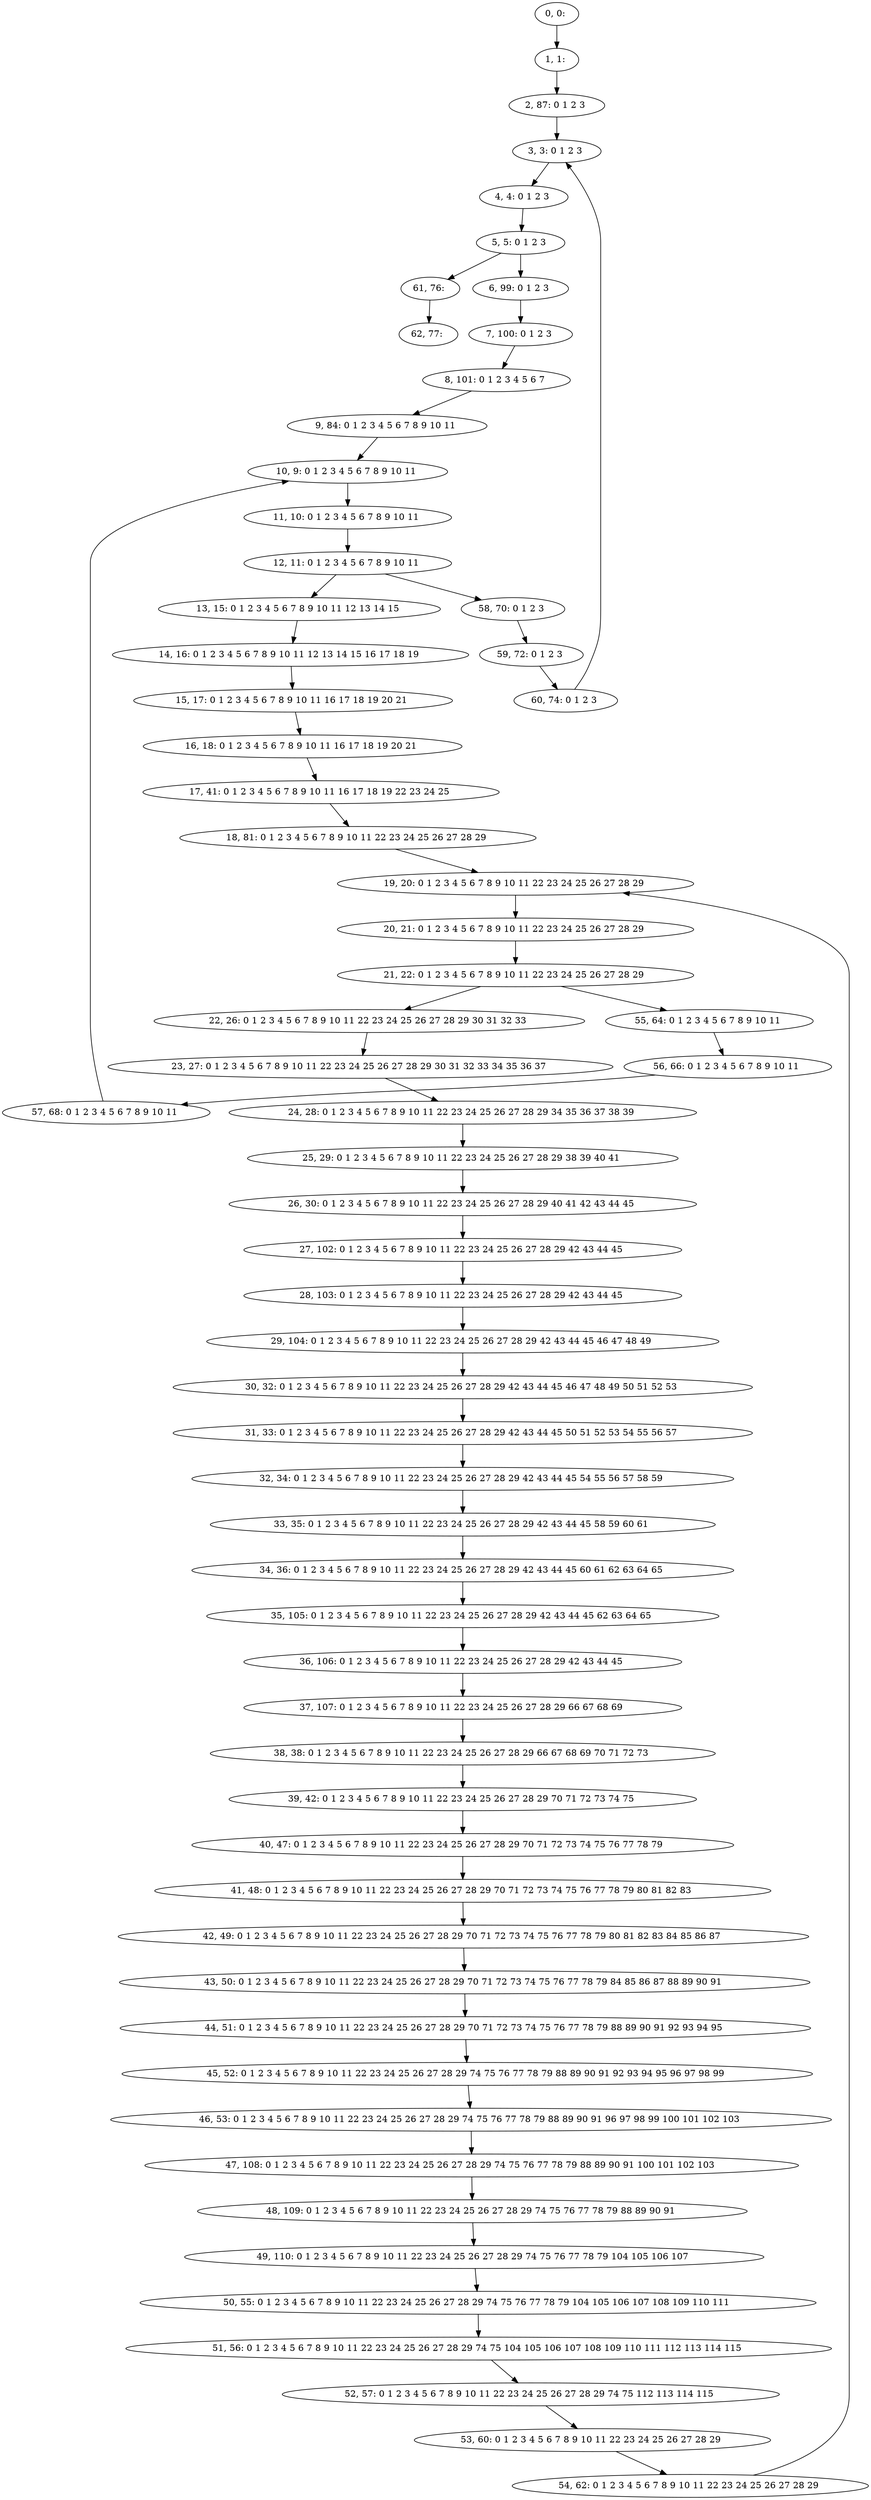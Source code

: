 digraph G {
0[label="0, 0: "];
1[label="1, 1: "];
2[label="2, 87: 0 1 2 3 "];
3[label="3, 3: 0 1 2 3 "];
4[label="4, 4: 0 1 2 3 "];
5[label="5, 5: 0 1 2 3 "];
6[label="6, 99: 0 1 2 3 "];
7[label="7, 100: 0 1 2 3 "];
8[label="8, 101: 0 1 2 3 4 5 6 7 "];
9[label="9, 84: 0 1 2 3 4 5 6 7 8 9 10 11 "];
10[label="10, 9: 0 1 2 3 4 5 6 7 8 9 10 11 "];
11[label="11, 10: 0 1 2 3 4 5 6 7 8 9 10 11 "];
12[label="12, 11: 0 1 2 3 4 5 6 7 8 9 10 11 "];
13[label="13, 15: 0 1 2 3 4 5 6 7 8 9 10 11 12 13 14 15 "];
14[label="14, 16: 0 1 2 3 4 5 6 7 8 9 10 11 12 13 14 15 16 17 18 19 "];
15[label="15, 17: 0 1 2 3 4 5 6 7 8 9 10 11 16 17 18 19 20 21 "];
16[label="16, 18: 0 1 2 3 4 5 6 7 8 9 10 11 16 17 18 19 20 21 "];
17[label="17, 41: 0 1 2 3 4 5 6 7 8 9 10 11 16 17 18 19 22 23 24 25 "];
18[label="18, 81: 0 1 2 3 4 5 6 7 8 9 10 11 22 23 24 25 26 27 28 29 "];
19[label="19, 20: 0 1 2 3 4 5 6 7 8 9 10 11 22 23 24 25 26 27 28 29 "];
20[label="20, 21: 0 1 2 3 4 5 6 7 8 9 10 11 22 23 24 25 26 27 28 29 "];
21[label="21, 22: 0 1 2 3 4 5 6 7 8 9 10 11 22 23 24 25 26 27 28 29 "];
22[label="22, 26: 0 1 2 3 4 5 6 7 8 9 10 11 22 23 24 25 26 27 28 29 30 31 32 33 "];
23[label="23, 27: 0 1 2 3 4 5 6 7 8 9 10 11 22 23 24 25 26 27 28 29 30 31 32 33 34 35 36 37 "];
24[label="24, 28: 0 1 2 3 4 5 6 7 8 9 10 11 22 23 24 25 26 27 28 29 34 35 36 37 38 39 "];
25[label="25, 29: 0 1 2 3 4 5 6 7 8 9 10 11 22 23 24 25 26 27 28 29 38 39 40 41 "];
26[label="26, 30: 0 1 2 3 4 5 6 7 8 9 10 11 22 23 24 25 26 27 28 29 40 41 42 43 44 45 "];
27[label="27, 102: 0 1 2 3 4 5 6 7 8 9 10 11 22 23 24 25 26 27 28 29 42 43 44 45 "];
28[label="28, 103: 0 1 2 3 4 5 6 7 8 9 10 11 22 23 24 25 26 27 28 29 42 43 44 45 "];
29[label="29, 104: 0 1 2 3 4 5 6 7 8 9 10 11 22 23 24 25 26 27 28 29 42 43 44 45 46 47 48 49 "];
30[label="30, 32: 0 1 2 3 4 5 6 7 8 9 10 11 22 23 24 25 26 27 28 29 42 43 44 45 46 47 48 49 50 51 52 53 "];
31[label="31, 33: 0 1 2 3 4 5 6 7 8 9 10 11 22 23 24 25 26 27 28 29 42 43 44 45 50 51 52 53 54 55 56 57 "];
32[label="32, 34: 0 1 2 3 4 5 6 7 8 9 10 11 22 23 24 25 26 27 28 29 42 43 44 45 54 55 56 57 58 59 "];
33[label="33, 35: 0 1 2 3 4 5 6 7 8 9 10 11 22 23 24 25 26 27 28 29 42 43 44 45 58 59 60 61 "];
34[label="34, 36: 0 1 2 3 4 5 6 7 8 9 10 11 22 23 24 25 26 27 28 29 42 43 44 45 60 61 62 63 64 65 "];
35[label="35, 105: 0 1 2 3 4 5 6 7 8 9 10 11 22 23 24 25 26 27 28 29 42 43 44 45 62 63 64 65 "];
36[label="36, 106: 0 1 2 3 4 5 6 7 8 9 10 11 22 23 24 25 26 27 28 29 42 43 44 45 "];
37[label="37, 107: 0 1 2 3 4 5 6 7 8 9 10 11 22 23 24 25 26 27 28 29 66 67 68 69 "];
38[label="38, 38: 0 1 2 3 4 5 6 7 8 9 10 11 22 23 24 25 26 27 28 29 66 67 68 69 70 71 72 73 "];
39[label="39, 42: 0 1 2 3 4 5 6 7 8 9 10 11 22 23 24 25 26 27 28 29 70 71 72 73 74 75 "];
40[label="40, 47: 0 1 2 3 4 5 6 7 8 9 10 11 22 23 24 25 26 27 28 29 70 71 72 73 74 75 76 77 78 79 "];
41[label="41, 48: 0 1 2 3 4 5 6 7 8 9 10 11 22 23 24 25 26 27 28 29 70 71 72 73 74 75 76 77 78 79 80 81 82 83 "];
42[label="42, 49: 0 1 2 3 4 5 6 7 8 9 10 11 22 23 24 25 26 27 28 29 70 71 72 73 74 75 76 77 78 79 80 81 82 83 84 85 86 87 "];
43[label="43, 50: 0 1 2 3 4 5 6 7 8 9 10 11 22 23 24 25 26 27 28 29 70 71 72 73 74 75 76 77 78 79 84 85 86 87 88 89 90 91 "];
44[label="44, 51: 0 1 2 3 4 5 6 7 8 9 10 11 22 23 24 25 26 27 28 29 70 71 72 73 74 75 76 77 78 79 88 89 90 91 92 93 94 95 "];
45[label="45, 52: 0 1 2 3 4 5 6 7 8 9 10 11 22 23 24 25 26 27 28 29 74 75 76 77 78 79 88 89 90 91 92 93 94 95 96 97 98 99 "];
46[label="46, 53: 0 1 2 3 4 5 6 7 8 9 10 11 22 23 24 25 26 27 28 29 74 75 76 77 78 79 88 89 90 91 96 97 98 99 100 101 102 103 "];
47[label="47, 108: 0 1 2 3 4 5 6 7 8 9 10 11 22 23 24 25 26 27 28 29 74 75 76 77 78 79 88 89 90 91 100 101 102 103 "];
48[label="48, 109: 0 1 2 3 4 5 6 7 8 9 10 11 22 23 24 25 26 27 28 29 74 75 76 77 78 79 88 89 90 91 "];
49[label="49, 110: 0 1 2 3 4 5 6 7 8 9 10 11 22 23 24 25 26 27 28 29 74 75 76 77 78 79 104 105 106 107 "];
50[label="50, 55: 0 1 2 3 4 5 6 7 8 9 10 11 22 23 24 25 26 27 28 29 74 75 76 77 78 79 104 105 106 107 108 109 110 111 "];
51[label="51, 56: 0 1 2 3 4 5 6 7 8 9 10 11 22 23 24 25 26 27 28 29 74 75 104 105 106 107 108 109 110 111 112 113 114 115 "];
52[label="52, 57: 0 1 2 3 4 5 6 7 8 9 10 11 22 23 24 25 26 27 28 29 74 75 112 113 114 115 "];
53[label="53, 60: 0 1 2 3 4 5 6 7 8 9 10 11 22 23 24 25 26 27 28 29 "];
54[label="54, 62: 0 1 2 3 4 5 6 7 8 9 10 11 22 23 24 25 26 27 28 29 "];
55[label="55, 64: 0 1 2 3 4 5 6 7 8 9 10 11 "];
56[label="56, 66: 0 1 2 3 4 5 6 7 8 9 10 11 "];
57[label="57, 68: 0 1 2 3 4 5 6 7 8 9 10 11 "];
58[label="58, 70: 0 1 2 3 "];
59[label="59, 72: 0 1 2 3 "];
60[label="60, 74: 0 1 2 3 "];
61[label="61, 76: "];
62[label="62, 77: "];
0->1 ;
1->2 ;
2->3 ;
3->4 ;
4->5 ;
5->6 ;
5->61 ;
6->7 ;
7->8 ;
8->9 ;
9->10 ;
10->11 ;
11->12 ;
12->13 ;
12->58 ;
13->14 ;
14->15 ;
15->16 ;
16->17 ;
17->18 ;
18->19 ;
19->20 ;
20->21 ;
21->22 ;
21->55 ;
22->23 ;
23->24 ;
24->25 ;
25->26 ;
26->27 ;
27->28 ;
28->29 ;
29->30 ;
30->31 ;
31->32 ;
32->33 ;
33->34 ;
34->35 ;
35->36 ;
36->37 ;
37->38 ;
38->39 ;
39->40 ;
40->41 ;
41->42 ;
42->43 ;
43->44 ;
44->45 ;
45->46 ;
46->47 ;
47->48 ;
48->49 ;
49->50 ;
50->51 ;
51->52 ;
52->53 ;
53->54 ;
54->19 ;
55->56 ;
56->57 ;
57->10 ;
58->59 ;
59->60 ;
60->3 ;
61->62 ;
}
